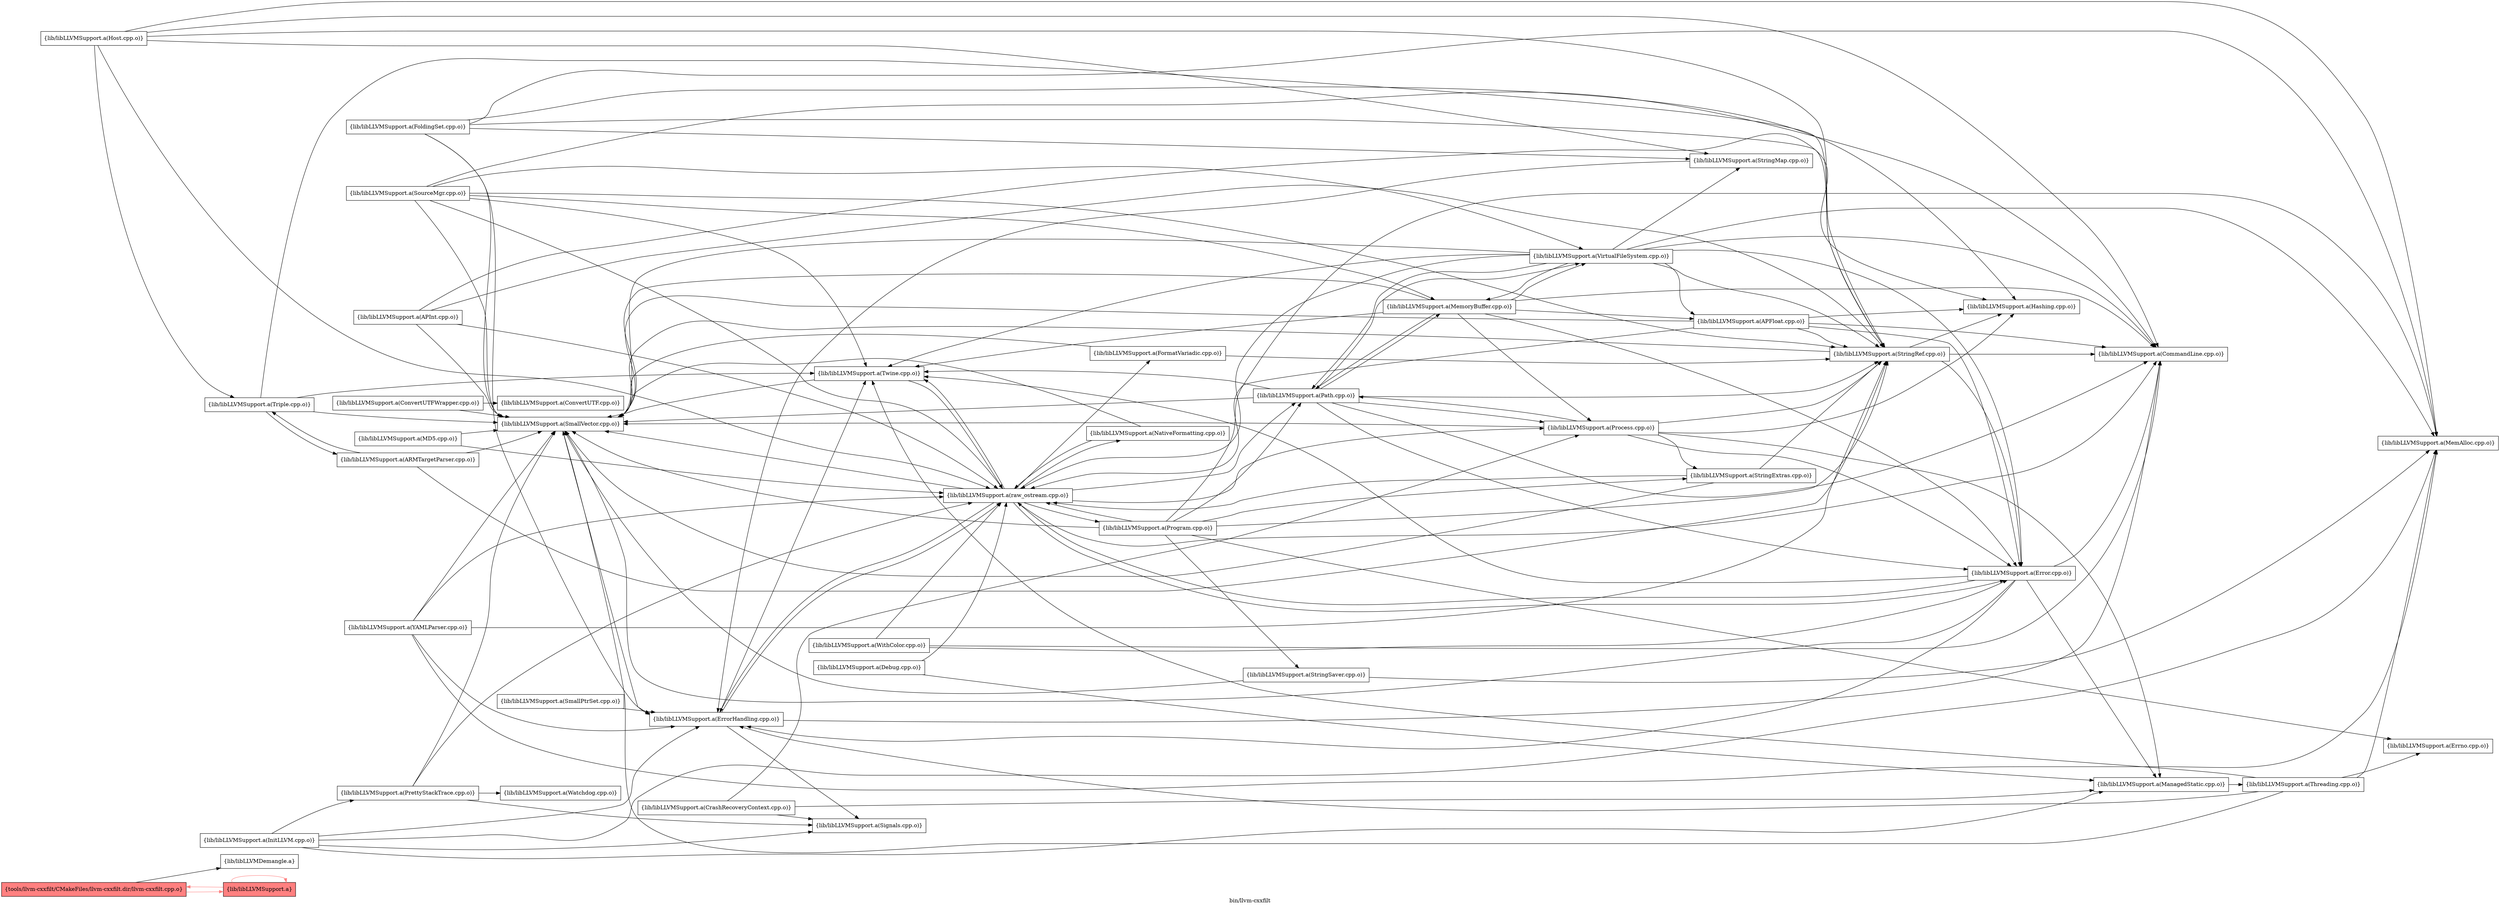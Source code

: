 digraph "bin/llvm-cxxfilt" {
	label="bin/llvm-cxxfilt";
	rankdir="LR"
	{ rank=same; Node0x55d0d8a70ec8;  }

	Node0x55d0d8a70ec8 [shape=record,shape=box,style=filled,fillcolor="1.000000 0.5 1",group=1,label="{tools/llvm-cxxfilt/CMakeFiles/llvm-cxxfilt.dir/llvm-cxxfilt.cpp.o}"];
	Node0x55d0d8a70ec8 -> Node0x55d0d8a6efd8;
	Node0x55d0d8a70ec8 -> Node0x55d0d8a6f4d8[color="1.000000 0.5 1"];
	Node0x55d0d8a6efd8 [shape=record,shape=box,group=0,label="{lib/libLLVMDemangle.a}"];
	Node0x55d0d8a6f4d8 [shape=record,shape=box,style=filled,fillcolor="1.000000 0.5 1",group=1,label="{lib/libLLVMSupport.a}"];
	Node0x55d0d8a6f4d8 -> Node0x55d0d8a70ec8[color="1.000000 0.5 1"];
	Node0x55d0d8a6f4d8 -> Node0x55d0d8a6f4d8[color="1.000000 0.5 1"];
	Node0x55d0d8a6f938 [shape=record,shape=box,group=0,label="{lib/libLLVMSupport.a(ConvertUTFWrapper.cpp.o)}"];
	Node0x55d0d8a6f938 -> Node0x55d0d8a70108;
	Node0x55d0d8a6f938 -> Node0x55d0d8a712d8;
	Node0x55d0d8a70108 [shape=record,shape=box,group=0,label="{lib/libLLVMSupport.a(ConvertUTF.cpp.o)}"];
	Node0x55d0d8a712d8 [shape=record,shape=box,group=0,label="{lib/libLLVMSupport.a(SmallVector.cpp.o)}"];
	Node0x55d0d8a712d8 -> Node0x55d0d8a70978;
	Node0x55d0d8a6f988 [shape=record,shape=box,group=0,label="{lib/libLLVMSupport.a(Error.cpp.o)}"];
	Node0x55d0d8a6f988 -> Node0x55d0d8a6f1b8;
	Node0x55d0d8a6f988 -> Node0x55d0d8a70978;
	Node0x55d0d8a6f988 -> Node0x55d0d8a6f668;
	Node0x55d0d8a6f988 -> Node0x55d0d8a712d8;
	Node0x55d0d8a6f988 -> Node0x55d0d8a6ff78;
	Node0x55d0d8a6f988 -> Node0x55d0d8a6f618;
	Node0x55d0d8a6f1b8 [shape=record,shape=box,group=0,label="{lib/libLLVMSupport.a(CommandLine.cpp.o)}"];
	Node0x55d0d8a70978 [shape=record,shape=box,group=0,label="{lib/libLLVMSupport.a(ErrorHandling.cpp.o)}"];
	Node0x55d0d8a70978 -> Node0x55d0d8a6f1b8;
	Node0x55d0d8a70978 -> Node0x55d0d8a6ff78;
	Node0x55d0d8a70978 -> Node0x55d0d8a6f618;
	Node0x55d0d8a70978 -> Node0x55d0d8a6fb18;
	Node0x55d0d8a6f668 [shape=record,shape=box,group=0,label="{lib/libLLVMSupport.a(ManagedStatic.cpp.o)}"];
	Node0x55d0d8a6f668 -> Node0x55d0d8a6f3e8;
	Node0x55d0d8a6ff78 [shape=record,shape=box,group=0,label="{lib/libLLVMSupport.a(Twine.cpp.o)}"];
	Node0x55d0d8a6ff78 -> Node0x55d0d8a712d8;
	Node0x55d0d8a6ff78 -> Node0x55d0d8a6f618;
	Node0x55d0d8a6f618 [shape=record,shape=box,group=0,label="{lib/libLLVMSupport.a(raw_ostream.cpp.o)}"];
	Node0x55d0d8a6f618 -> Node0x55d0d8a6f1b8;
	Node0x55d0d8a6f618 -> Node0x55d0d8a6f988;
	Node0x55d0d8a6f618 -> Node0x55d0d8a70978;
	Node0x55d0d8a6f618 -> Node0x55d0d8a712d8;
	Node0x55d0d8a6f618 -> Node0x55d0d8a6ff78;
	Node0x55d0d8a6f618 -> Node0x55d0d8a6fd98;
	Node0x55d0d8a6f618 -> Node0x55d0d8a70068;
	Node0x55d0d8a6f618 -> Node0x55d0d8a70e28;
	Node0x55d0d8a6f618 -> Node0x55d0d8a6f438;
	Node0x55d0d8a6f618 -> Node0x55d0d8a71418;
	Node0x55d0d8a6fb18 [shape=record,shape=box,group=0,label="{lib/libLLVMSupport.a(Signals.cpp.o)}"];
	Node0x55d0d8a706a8 [shape=record,shape=box,group=0,label="{lib/libLLVMSupport.a(Debug.cpp.o)}"];
	Node0x55d0d8a706a8 -> Node0x55d0d8a6f668;
	Node0x55d0d8a706a8 -> Node0x55d0d8a6f618;
	Node0x55d0d8a70d88 [shape=record,shape=box,group=0,label="{lib/libLLVMSupport.a(InitLLVM.cpp.o)}"];
	Node0x55d0d8a70d88 -> Node0x55d0d8a70978;
	Node0x55d0d8a70d88 -> Node0x55d0d8a6f668;
	Node0x55d0d8a70d88 -> Node0x55d0d8a6fe88;
	Node0x55d0d8a70d88 -> Node0x55d0d8a6fc58;
	Node0x55d0d8a70d88 -> Node0x55d0d8a6fb18;
	Node0x55d0d8a6fe88 [shape=record,shape=box,group=0,label="{lib/libLLVMSupport.a(MemAlloc.cpp.o)}"];
	Node0x55d0d8a6fc58 [shape=record,shape=box,group=0,label="{lib/libLLVMSupport.a(PrettyStackTrace.cpp.o)}"];
	Node0x55d0d8a6fc58 -> Node0x55d0d8a712d8;
	Node0x55d0d8a6fc58 -> Node0x55d0d8a6f618;
	Node0x55d0d8a6fc58 -> Node0x55d0d8a6fb18;
	Node0x55d0d8a6fc58 -> Node0x55d0d8a71148;
	Node0x55d0d8a6f3e8 [shape=record,shape=box,group=0,label="{lib/libLLVMSupport.a(Threading.cpp.o)}"];
	Node0x55d0d8a6f3e8 -> Node0x55d0d8a70978;
	Node0x55d0d8a6f3e8 -> Node0x55d0d8a6fe88;
	Node0x55d0d8a6f3e8 -> Node0x55d0d8a712d8;
	Node0x55d0d8a6f3e8 -> Node0x55d0d8a6ff78;
	Node0x55d0d8a6f3e8 -> Node0x55d0d8a70798;
	Node0x55d0d8a71148 [shape=record,shape=box,group=0,label="{lib/libLLVMSupport.a(Watchdog.cpp.o)}"];
	Node0x55d0d8a70b58 [shape=record,shape=box,group=0,label="{lib/libLLVMSupport.a(SmallPtrSet.cpp.o)}"];
	Node0x55d0d8a70b58 -> Node0x55d0d8a70978;
	Node0x55d0d8a70f68 [shape=record,shape=box,group=0,label="{lib/libLLVMSupport.a(StringMap.cpp.o)}"];
	Node0x55d0d8a70f68 -> Node0x55d0d8a70978;
	Node0x55d0d8a6ef88 [shape=record,shape=box,group=0,label="{lib/libLLVMSupport.a(StringSaver.cpp.o)}"];
	Node0x55d0d8a6ef88 -> Node0x55d0d8a6fe88;
	Node0x55d0d8a6ef88 -> Node0x55d0d8a712d8;
	Node0x55d0d8a70c98 [shape=record,shape=box,group=0,label="{lib/libLLVMSupport.a(StringRef.cpp.o)}"];
	Node0x55d0d8a70c98 -> Node0x55d0d8a6f1b8;
	Node0x55d0d8a70c98 -> Node0x55d0d8a6f988;
	Node0x55d0d8a70c98 -> Node0x55d0d8a712d8;
	Node0x55d0d8a70c98 -> Node0x55d0d8a71648;
	Node0x55d0d8a71648 [shape=record,shape=box,group=0,label="{lib/libLLVMSupport.a(Hashing.cpp.o)}"];
	Node0x55d0d8a6fb68 [shape=record,shape=box,group=0,label="{lib/libLLVMSupport.a(APFloat.cpp.o)}"];
	Node0x55d0d8a6fb68 -> Node0x55d0d8a6f1b8;
	Node0x55d0d8a6fb68 -> Node0x55d0d8a6f988;
	Node0x55d0d8a6fb68 -> Node0x55d0d8a712d8;
	Node0x55d0d8a6fb68 -> Node0x55d0d8a70c98;
	Node0x55d0d8a6fb68 -> Node0x55d0d8a71648;
	Node0x55d0d8a6fb68 -> Node0x55d0d8a6f618;
	Node0x55d0d8a6f398 [shape=record,shape=box,group=0,label="{lib/libLLVMSupport.a(APInt.cpp.o)}"];
	Node0x55d0d8a6f398 -> Node0x55d0d8a712d8;
	Node0x55d0d8a6f398 -> Node0x55d0d8a70c98;
	Node0x55d0d8a6f398 -> Node0x55d0d8a71648;
	Node0x55d0d8a6f398 -> Node0x55d0d8a6f618;
	Node0x55d0d8a6f528 [shape=record,shape=box,group=0,label="{lib/libLLVMSupport.a(FoldingSet.cpp.o)}"];
	Node0x55d0d8a6f528 -> Node0x55d0d8a70978;
	Node0x55d0d8a6f528 -> Node0x55d0d8a6fe88;
	Node0x55d0d8a6f528 -> Node0x55d0d8a712d8;
	Node0x55d0d8a6f528 -> Node0x55d0d8a70f68;
	Node0x55d0d8a6f528 -> Node0x55d0d8a70c98;
	Node0x55d0d8a6f528 -> Node0x55d0d8a71648;
	Node0x55d0d8a702e8 [shape=record,shape=box,group=0,label="{lib/libLLVMSupport.a(Triple.cpp.o)}"];
	Node0x55d0d8a702e8 -> Node0x55d0d8a712d8;
	Node0x55d0d8a702e8 -> Node0x55d0d8a70c98;
	Node0x55d0d8a702e8 -> Node0x55d0d8a6fd48;
	Node0x55d0d8a702e8 -> Node0x55d0d8a6ff78;
	Node0x55d0d8a6fd48 [shape=record,shape=box,group=0,label="{lib/libLLVMSupport.a(ARMTargetParser.cpp.o)}"];
	Node0x55d0d8a6fd48 -> Node0x55d0d8a712d8;
	Node0x55d0d8a6fd48 -> Node0x55d0d8a70c98;
	Node0x55d0d8a6fd48 -> Node0x55d0d8a702e8;
	Node0x55d0d8a6f7f8 [shape=record,shape=box,group=0,label="{lib/libLLVMSupport.a(VirtualFileSystem.cpp.o)}"];
	Node0x55d0d8a6f7f8 -> Node0x55d0d8a6f1b8;
	Node0x55d0d8a6f7f8 -> Node0x55d0d8a6f988;
	Node0x55d0d8a6f7f8 -> Node0x55d0d8a6fe88;
	Node0x55d0d8a6f7f8 -> Node0x55d0d8a712d8;
	Node0x55d0d8a6f7f8 -> Node0x55d0d8a70f68;
	Node0x55d0d8a6f7f8 -> Node0x55d0d8a70c98;
	Node0x55d0d8a6f7f8 -> Node0x55d0d8a6fb68;
	Node0x55d0d8a6f7f8 -> Node0x55d0d8a6ff78;
	Node0x55d0d8a6f7f8 -> Node0x55d0d8a70fb8;
	Node0x55d0d8a6f7f8 -> Node0x55d0d8a6f618;
	Node0x55d0d8a6f7f8 -> Node0x55d0d8a70e28;
	Node0x55d0d8a70fb8 [shape=record,shape=box,group=0,label="{lib/libLLVMSupport.a(MemoryBuffer.cpp.o)}"];
	Node0x55d0d8a70fb8 -> Node0x55d0d8a6f1b8;
	Node0x55d0d8a70fb8 -> Node0x55d0d8a6f988;
	Node0x55d0d8a70fb8 -> Node0x55d0d8a712d8;
	Node0x55d0d8a70fb8 -> Node0x55d0d8a6fb68;
	Node0x55d0d8a70fb8 -> Node0x55d0d8a6ff78;
	Node0x55d0d8a70fb8 -> Node0x55d0d8a6f7f8;
	Node0x55d0d8a70fb8 -> Node0x55d0d8a70e28;
	Node0x55d0d8a70fb8 -> Node0x55d0d8a6f438;
	Node0x55d0d8a70e28 [shape=record,shape=box,group=0,label="{lib/libLLVMSupport.a(Path.cpp.o)}"];
	Node0x55d0d8a70e28 -> Node0x55d0d8a6f1b8;
	Node0x55d0d8a70e28 -> Node0x55d0d8a6f988;
	Node0x55d0d8a70e28 -> Node0x55d0d8a712d8;
	Node0x55d0d8a70e28 -> Node0x55d0d8a70c98;
	Node0x55d0d8a70e28 -> Node0x55d0d8a6ff78;
	Node0x55d0d8a70e28 -> Node0x55d0d8a6f7f8;
	Node0x55d0d8a70e28 -> Node0x55d0d8a70fb8;
	Node0x55d0d8a70e28 -> Node0x55d0d8a6f438;
	Node0x55d0d8a6f438 [shape=record,shape=box,group=0,label="{lib/libLLVMSupport.a(Process.cpp.o)}"];
	Node0x55d0d8a6f438 -> Node0x55d0d8a6f988;
	Node0x55d0d8a6f438 -> Node0x55d0d8a6f668;
	Node0x55d0d8a6f438 -> Node0x55d0d8a712d8;
	Node0x55d0d8a6f438 -> Node0x55d0d8a70c98;
	Node0x55d0d8a6f438 -> Node0x55d0d8a71648;
	Node0x55d0d8a6f438 -> Node0x55d0d8a70e28;
	Node0x55d0d8a6f438 -> Node0x55d0d8a70ce8;
	Node0x55d0d8a711e8 [shape=record,shape=box,group=0,label="{lib/libLLVMSupport.a(SourceMgr.cpp.o)}"];
	Node0x55d0d8a711e8 -> Node0x55d0d8a6f1b8;
	Node0x55d0d8a711e8 -> Node0x55d0d8a712d8;
	Node0x55d0d8a711e8 -> Node0x55d0d8a70c98;
	Node0x55d0d8a711e8 -> Node0x55d0d8a6ff78;
	Node0x55d0d8a711e8 -> Node0x55d0d8a6f7f8;
	Node0x55d0d8a711e8 -> Node0x55d0d8a70fb8;
	Node0x55d0d8a711e8 -> Node0x55d0d8a6f618;
	Node0x55d0d8a70568 [shape=record,shape=box,group=0,label="{lib/libLLVMSupport.a(WithColor.cpp.o)}"];
	Node0x55d0d8a70568 -> Node0x55d0d8a6f1b8;
	Node0x55d0d8a70568 -> Node0x55d0d8a6f988;
	Node0x55d0d8a70568 -> Node0x55d0d8a6f618;
	Node0x55d0d8a70f18 [shape=record,shape=box,group=0,label="{lib/libLLVMSupport.a(YAMLParser.cpp.o)}"];
	Node0x55d0d8a70f18 -> Node0x55d0d8a70978;
	Node0x55d0d8a70f18 -> Node0x55d0d8a6fe88;
	Node0x55d0d8a70f18 -> Node0x55d0d8a712d8;
	Node0x55d0d8a70f18 -> Node0x55d0d8a70c98;
	Node0x55d0d8a70f18 -> Node0x55d0d8a6f618;
	Node0x55d0d8a6fd98 [shape=record,shape=box,group=0,label="{lib/libLLVMSupport.a(NativeFormatting.cpp.o)}"];
	Node0x55d0d8a6fd98 -> Node0x55d0d8a712d8;
	Node0x55d0d8a6fd98 -> Node0x55d0d8a6f618;
	Node0x55d0d8a70068 [shape=record,shape=box,group=0,label="{lib/libLLVMSupport.a(FormatVariadic.cpp.o)}"];
	Node0x55d0d8a70068 -> Node0x55d0d8a712d8;
	Node0x55d0d8a70068 -> Node0x55d0d8a70c98;
	Node0x55d0d8a71418 [shape=record,shape=box,group=0,label="{lib/libLLVMSupport.a(Program.cpp.o)}"];
	Node0x55d0d8a71418 -> Node0x55d0d8a6fe88;
	Node0x55d0d8a71418 -> Node0x55d0d8a712d8;
	Node0x55d0d8a71418 -> Node0x55d0d8a6ef88;
	Node0x55d0d8a71418 -> Node0x55d0d8a70c98;
	Node0x55d0d8a71418 -> Node0x55d0d8a6f618;
	Node0x55d0d8a71418 -> Node0x55d0d8a70e28;
	Node0x55d0d8a71418 -> Node0x55d0d8a70ce8;
	Node0x55d0d8a71418 -> Node0x55d0d8a70798;
	Node0x55d0d8a70c48 [shape=record,shape=box,group=0,label="{lib/libLLVMSupport.a(Host.cpp.o)}"];
	Node0x55d0d8a70c48 -> Node0x55d0d8a6f1b8;
	Node0x55d0d8a70c48 -> Node0x55d0d8a6fe88;
	Node0x55d0d8a70c48 -> Node0x55d0d8a70f68;
	Node0x55d0d8a70c48 -> Node0x55d0d8a70c98;
	Node0x55d0d8a70c48 -> Node0x55d0d8a702e8;
	Node0x55d0d8a70c48 -> Node0x55d0d8a6f618;
	Node0x55d0d8a6f348 [shape=record,shape=box,group=0,label="{lib/libLLVMSupport.a(MD5.cpp.o)}"];
	Node0x55d0d8a6f348 -> Node0x55d0d8a712d8;
	Node0x55d0d8a6f348 -> Node0x55d0d8a6f618;
	Node0x55d0d8a70ce8 [shape=record,shape=box,group=0,label="{lib/libLLVMSupport.a(StringExtras.cpp.o)}"];
	Node0x55d0d8a70ce8 -> Node0x55d0d8a712d8;
	Node0x55d0d8a70ce8 -> Node0x55d0d8a70c98;
	Node0x55d0d8a70ce8 -> Node0x55d0d8a6f618;
	Node0x55d0d8a700b8 [shape=record,shape=box,group=0,label="{lib/libLLVMSupport.a(CrashRecoveryContext.cpp.o)}"];
	Node0x55d0d8a700b8 -> Node0x55d0d8a6f668;
	Node0x55d0d8a700b8 -> Node0x55d0d8a6f438;
	Node0x55d0d8a700b8 -> Node0x55d0d8a6fb18;
	Node0x55d0d8a70798 [shape=record,shape=box,group=0,label="{lib/libLLVMSupport.a(Errno.cpp.o)}"];
}
